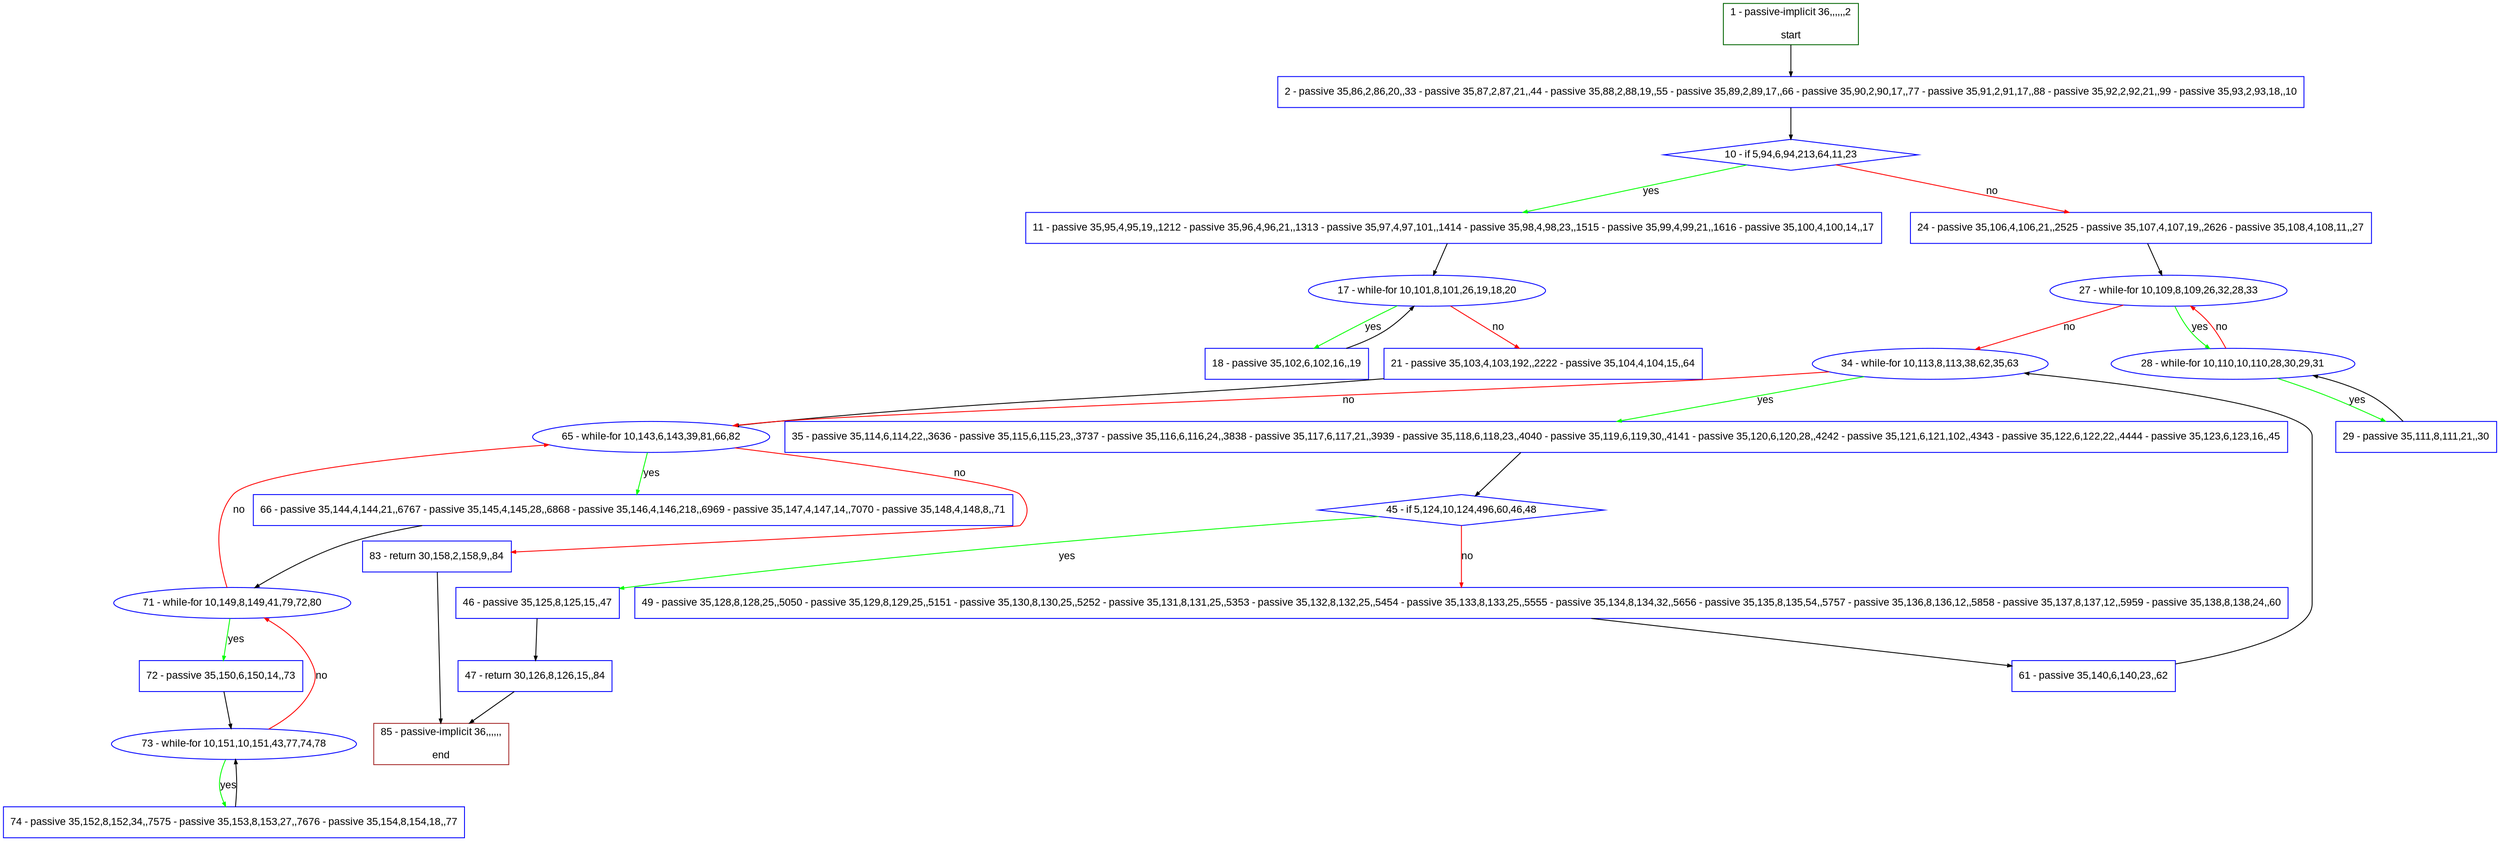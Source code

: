 digraph "" {
  graph [pack="true", label="", fontsize="12", packmode="clust", fontname="Arial", fillcolor="#FFFFCC", bgcolor="white", style="rounded,filled", compound="true"];
  node [node_initialized="no", label="", color="grey", fontsize="12", fillcolor="white", fontname="Arial", style="filled", shape="rectangle", compound="true", fixedsize="false"];
  edge [fontcolor="black", arrowhead="normal", arrowtail="none", arrowsize="0.5", ltail="", label="", color="black", fontsize="12", lhead="", fontname="Arial", dir="forward", compound="true"];
  __N1 [label="2 - passive 35,86,2,86,20,,33 - passive 35,87,2,87,21,,44 - passive 35,88,2,88,19,,55 - passive 35,89,2,89,17,,66 - passive 35,90,2,90,17,,77 - passive 35,91,2,91,17,,88 - passive 35,92,2,92,21,,99 - passive 35,93,2,93,18,,10", color="#0000ff", fillcolor="#ffffff", style="filled", shape="box"];
  __N2 [label="1 - passive-implicit 36,,,,,,2\n\nstart", color="#006400", fillcolor="#ffffff", style="filled", shape="box"];
  __N3 [label="10 - if 5,94,6,94,213,64,11,23", color="#0000ff", fillcolor="#ffffff", style="filled", shape="diamond"];
  __N4 [label="11 - passive 35,95,4,95,19,,1212 - passive 35,96,4,96,21,,1313 - passive 35,97,4,97,101,,1414 - passive 35,98,4,98,23,,1515 - passive 35,99,4,99,21,,1616 - passive 35,100,4,100,14,,17", color="#0000ff", fillcolor="#ffffff", style="filled", shape="box"];
  __N5 [label="24 - passive 35,106,4,106,21,,2525 - passive 35,107,4,107,19,,2626 - passive 35,108,4,108,11,,27", color="#0000ff", fillcolor="#ffffff", style="filled", shape="box"];
  __N6 [label="17 - while-for 10,101,8,101,26,19,18,20", color="#0000ff", fillcolor="#ffffff", style="filled", shape="oval"];
  __N7 [label="18 - passive 35,102,6,102,16,,19", color="#0000ff", fillcolor="#ffffff", style="filled", shape="box"];
  __N8 [label="21 - passive 35,103,4,103,192,,2222 - passive 35,104,4,104,15,,64", color="#0000ff", fillcolor="#ffffff", style="filled", shape="box"];
  __N9 [label="65 - while-for 10,143,6,143,39,81,66,82", color="#0000ff", fillcolor="#ffffff", style="filled", shape="oval"];
  __N10 [label="27 - while-for 10,109,8,109,26,32,28,33", color="#0000ff", fillcolor="#ffffff", style="filled", shape="oval"];
  __N11 [label="28 - while-for 10,110,10,110,28,30,29,31", color="#0000ff", fillcolor="#ffffff", style="filled", shape="oval"];
  __N12 [label="34 - while-for 10,113,8,113,38,62,35,63", color="#0000ff", fillcolor="#ffffff", style="filled", shape="oval"];
  __N13 [label="29 - passive 35,111,8,111,21,,30", color="#0000ff", fillcolor="#ffffff", style="filled", shape="box"];
  __N14 [label="35 - passive 35,114,6,114,22,,3636 - passive 35,115,6,115,23,,3737 - passive 35,116,6,116,24,,3838 - passive 35,117,6,117,21,,3939 - passive 35,118,6,118,23,,4040 - passive 35,119,6,119,30,,4141 - passive 35,120,6,120,28,,4242 - passive 35,121,6,121,102,,4343 - passive 35,122,6,122,22,,4444 - passive 35,123,6,123,16,,45", color="#0000ff", fillcolor="#ffffff", style="filled", shape="box"];
  __N15 [label="45 - if 5,124,10,124,496,60,46,48", color="#0000ff", fillcolor="#ffffff", style="filled", shape="diamond"];
  __N16 [label="46 - passive 35,125,8,125,15,,47", color="#0000ff", fillcolor="#ffffff", style="filled", shape="box"];
  __N17 [label="49 - passive 35,128,8,128,25,,5050 - passive 35,129,8,129,25,,5151 - passive 35,130,8,130,25,,5252 - passive 35,131,8,131,25,,5353 - passive 35,132,8,132,25,,5454 - passive 35,133,8,133,25,,5555 - passive 35,134,8,134,32,,5656 - passive 35,135,8,135,54,,5757 - passive 35,136,8,136,12,,5858 - passive 35,137,8,137,12,,5959 - passive 35,138,8,138,24,,60", color="#0000ff", fillcolor="#ffffff", style="filled", shape="box"];
  __N18 [label="47 - return 30,126,8,126,15,,84", color="#0000ff", fillcolor="#ffffff", style="filled", shape="box"];
  __N19 [label="85 - passive-implicit 36,,,,,,\n\nend", color="#a52a2a", fillcolor="#ffffff", style="filled", shape="box"];
  __N20 [label="61 - passive 35,140,6,140,23,,62", color="#0000ff", fillcolor="#ffffff", style="filled", shape="box"];
  __N21 [label="66 - passive 35,144,4,144,21,,6767 - passive 35,145,4,145,28,,6868 - passive 35,146,4,146,218,,6969 - passive 35,147,4,147,14,,7070 - passive 35,148,4,148,8,,71", color="#0000ff", fillcolor="#ffffff", style="filled", shape="box"];
  __N22 [label="83 - return 30,158,2,158,9,,84", color="#0000ff", fillcolor="#ffffff", style="filled", shape="box"];
  __N23 [label="71 - while-for 10,149,8,149,41,79,72,80", color="#0000ff", fillcolor="#ffffff", style="filled", shape="oval"];
  __N24 [label="72 - passive 35,150,6,150,14,,73", color="#0000ff", fillcolor="#ffffff", style="filled", shape="box"];
  __N25 [label="73 - while-for 10,151,10,151,43,77,74,78", color="#0000ff", fillcolor="#ffffff", style="filled", shape="oval"];
  __N26 [label="74 - passive 35,152,8,152,34,,7575 - passive 35,153,8,153,27,,7676 - passive 35,154,8,154,18,,77", color="#0000ff", fillcolor="#ffffff", style="filled", shape="box"];
  __N2 -> __N1 [arrowhead="normal", arrowtail="none", color="#000000", label="", dir="forward"];
  __N1 -> __N3 [arrowhead="normal", arrowtail="none", color="#000000", label="", dir="forward"];
  __N3 -> __N4 [arrowhead="normal", arrowtail="none", color="#00ff00", label="yes", dir="forward"];
  __N3 -> __N5 [arrowhead="normal", arrowtail="none", color="#ff0000", label="no", dir="forward"];
  __N4 -> __N6 [arrowhead="normal", arrowtail="none", color="#000000", label="", dir="forward"];
  __N6 -> __N7 [arrowhead="normal", arrowtail="none", color="#00ff00", label="yes", dir="forward"];
  __N7 -> __N6 [arrowhead="normal", arrowtail="none", color="#000000", label="", dir="forward"];
  __N6 -> __N8 [arrowhead="normal", arrowtail="none", color="#ff0000", label="no", dir="forward"];
  __N8 -> __N9 [arrowhead="normal", arrowtail="none", color="#000000", label="", dir="forward"];
  __N5 -> __N10 [arrowhead="normal", arrowtail="none", color="#000000", label="", dir="forward"];
  __N10 -> __N11 [arrowhead="normal", arrowtail="none", color="#00ff00", label="yes", dir="forward"];
  __N11 -> __N10 [arrowhead="normal", arrowtail="none", color="#ff0000", label="no", dir="forward"];
  __N10 -> __N12 [arrowhead="normal", arrowtail="none", color="#ff0000", label="no", dir="forward"];
  __N11 -> __N13 [arrowhead="normal", arrowtail="none", color="#00ff00", label="yes", dir="forward"];
  __N13 -> __N11 [arrowhead="normal", arrowtail="none", color="#000000", label="", dir="forward"];
  __N12 -> __N14 [arrowhead="normal", arrowtail="none", color="#00ff00", label="yes", dir="forward"];
  __N12 -> __N9 [arrowhead="normal", arrowtail="none", color="#ff0000", label="no", dir="forward"];
  __N14 -> __N15 [arrowhead="normal", arrowtail="none", color="#000000", label="", dir="forward"];
  __N15 -> __N16 [arrowhead="normal", arrowtail="none", color="#00ff00", label="yes", dir="forward"];
  __N15 -> __N17 [arrowhead="normal", arrowtail="none", color="#ff0000", label="no", dir="forward"];
  __N16 -> __N18 [arrowhead="normal", arrowtail="none", color="#000000", label="", dir="forward"];
  __N18 -> __N19 [arrowhead="normal", arrowtail="none", color="#000000", label="", dir="forward"];
  __N17 -> __N20 [arrowhead="normal", arrowtail="none", color="#000000", label="", dir="forward"];
  __N20 -> __N12 [arrowhead="normal", arrowtail="none", color="#000000", label="", dir="forward"];
  __N9 -> __N21 [arrowhead="normal", arrowtail="none", color="#00ff00", label="yes", dir="forward"];
  __N9 -> __N22 [arrowhead="normal", arrowtail="none", color="#ff0000", label="no", dir="forward"];
  __N21 -> __N23 [arrowhead="normal", arrowtail="none", color="#000000", label="", dir="forward"];
  __N23 -> __N9 [arrowhead="normal", arrowtail="none", color="#ff0000", label="no", dir="forward"];
  __N23 -> __N24 [arrowhead="normal", arrowtail="none", color="#00ff00", label="yes", dir="forward"];
  __N24 -> __N25 [arrowhead="normal", arrowtail="none", color="#000000", label="", dir="forward"];
  __N25 -> __N23 [arrowhead="normal", arrowtail="none", color="#ff0000", label="no", dir="forward"];
  __N25 -> __N26 [arrowhead="normal", arrowtail="none", color="#00ff00", label="yes", dir="forward"];
  __N26 -> __N25 [arrowhead="normal", arrowtail="none", color="#000000", label="", dir="forward"];
  __N22 -> __N19 [arrowhead="normal", arrowtail="none", color="#000000", label="", dir="forward"];
}
